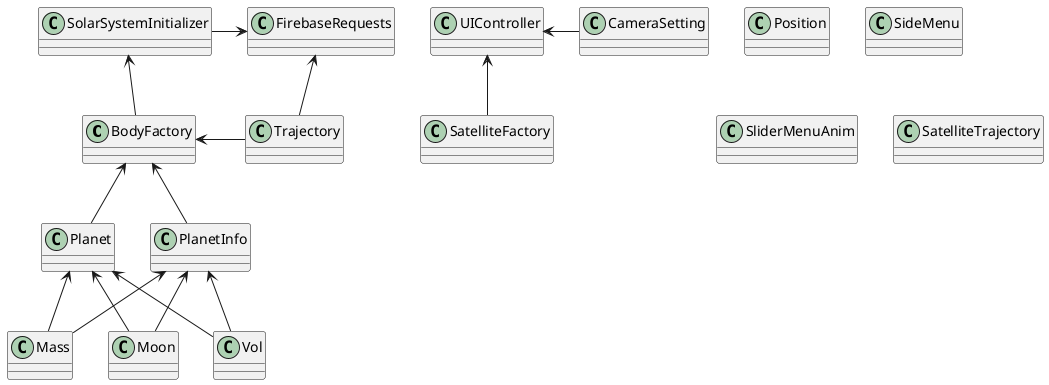 @startuml name

class BodyFactory
{
    /' CreateBody()
    SetInitialPosition() '/
}

class SatelliteFactory
{
    /' CreateSatellite() '/
}

class Mass
{
    /' massExponent
    massValue

    getMassExponent()
    getMassValue()
    setMassExponent()
    setMassValue() '/
}

class Moon
{
    /' moon
    rel

    getMoon()
    getRel()
    setMoon()
    setRel() '/
}

class Planet
{
    /' alternative_name
    aphelion
    arg_periapsis
    avg_temp
    axial_tilt
    body_id
    body_name
    body_type
    density
    dimension
    discovered_by
    discovery_date
    equa_radius
    escape
    flattening
    gravity
    inclination
    is_planet
    long_asc_node
    main_anomaly
    mass
    mean_radius
    moons
    perihelion
    polar_radius
    semimajor_axis
    sideral_orbit
    sideral_rotation
    systeme_solaire_availability
    vol

    Initialize() '/
}

class PlanetInfo
{
    /' alternative_name
    aphelion
    arg_periapsis
    avg_temp
    axial_tilt
    body_id
    body_name
    body_type
    density
    dimension
    discovered_by
    discovery_date
    equa_radius
    escape
    flattening
    gravity
    inclination
    is_planet
    long_asc_node
    main_anomaly
    mass
    mean_radius
    moons
    perihelion
    polar_radius
    semimajor_axis
    sideral_orbit
    sideral_rotation
    systeme_solaire_availability
    vol

    getAlternativeName()
    getAphelion()
    getArgPeriapsis()
    getAvgTemp()
    getAxialTilt()
    getBodyId()
    getBodyName()
    getBodyType()
    getDensity()
    getDimension()
    getDiscoveredBy()
    getDiscoveryDate()
    getEquaRadius()
    getEscape()
    getFlattening()
    getGravity()
    getInclination()
    getIsPlanet()
    getLongAscNode()
    getMainAnomaly()
    getMass()
    getMeanRadius()
    getMoons()
    getPerihelion()
    getPolarRadius()
    getSemimajorAxis()
    getSideralOrbit()
    getSideralRotation()
    getSystemeSolaireAvailability()
    getVol()
    setAlternativeName()
    setAphelion()
    setArgPeriapsis()
    setAvgTemp()
    gsetAxialTilt()
    setBodyId()
    setBodyName()
    setBodyType()
    setDensity()
    setDimension()
    setDiscoveredBy()
    setDiscoveryDate()
    setEquaRadius()
    setEscape()
    setFlattening()
    setGravity()
    setInclination()
    setIsPlanet()
    setLongAscNode()
    setMainAnomaly()
    setMass()
    setMeanRadius()
    setMoons()
    setPerihelion()
    setPolarRadius()
    setSemimajorAxis()
    setSideralOrbit()
    setSideralRotation()
    setSystemeSolaireAvailability()
    setVol() '/
}

class Position
{
    /' body_id
    body_name
    date
    time
    x
    y
    z
    vx
    vy
    vz

    getBodyId()
    getBodyName()
    getDate()
    getTime()
    getX()
    getY()
    getZ()
    getVx()
    getVy()
    getVz()
    getBodyId()
    setBodyName()
    setDate()
    setTime()
    setX()
    setY()
    setZ()
    setVx()
    setVy()
    setVz() '/
}

class SideMenu
{
    /' Start()
    OnDrag()
    OnPointerDown()
    OnPointerUp()
    isAfterHalfPoint()
    GetMinPosition()
    GetMaxPosition()
    HandleMenuSlide() '/
}

class SliderMenuAnim
{
    /' ShowHideMenu() '/
}

class SolarSystemInitializer
{
    /' Start() '/
}

class Trajectory
{
    /' Start()
    GetTrajectories()
    MovePlanet()
    UpdateTrajectory() '/
}

class UIController
{
    /' Start()
    AddPlanetsToMenu()
    SelectPlanet()
    OnShowPlanisphereButtonClick()
    OnCalculateTrajectoriesButtonClick()
    PostTrajectories()
    OpenFileDialog()
    Update() '/
}

class CameraSetting
{

}

class FirebaseRequests
{

}

class SatelliteTrajectory
{

}

class Vol
{

}

FirebaseRequests <-left- SolarSystemInitializer
SolarSystemInitializer <-- BodyFactory
BodyFactory <-- PlanetInfo
BodyFactory <-- Planet
BodyFactory <-right- Trajectory

FirebaseRequests <-- Trajectory


PlanetInfo <-- Mass
PlanetInfo <-- Moon
PlanetInfo <-- Vol

Planet <-- Mass
Planet <-- Moon
Planet <-- Vol

UIController <-right- CameraSetting
UIController <-- SatelliteFactory






/' Element <|-down-  Agent
Element <|-down- Building
Element <|-down- Tile
Action <-left- Element : strategy

Tile <|-down-  BuildableTile
Tile <|-down- ResourceTile
Tile <|-down- FarmTile

Building <|-down- HouseBuilding

Agent <|-down- WorkerAgent

City <-left- BoardController : contains

Controller <-right- Player : strategy
Controller <.. OtherController

GameManager "1" -left-> "1..4" Player :contains

Agent --> Inventory : contains
Building --> Inventory: contains
City -> Inventory: contains

ResourceTile -> Resource: contains '/
@enduml